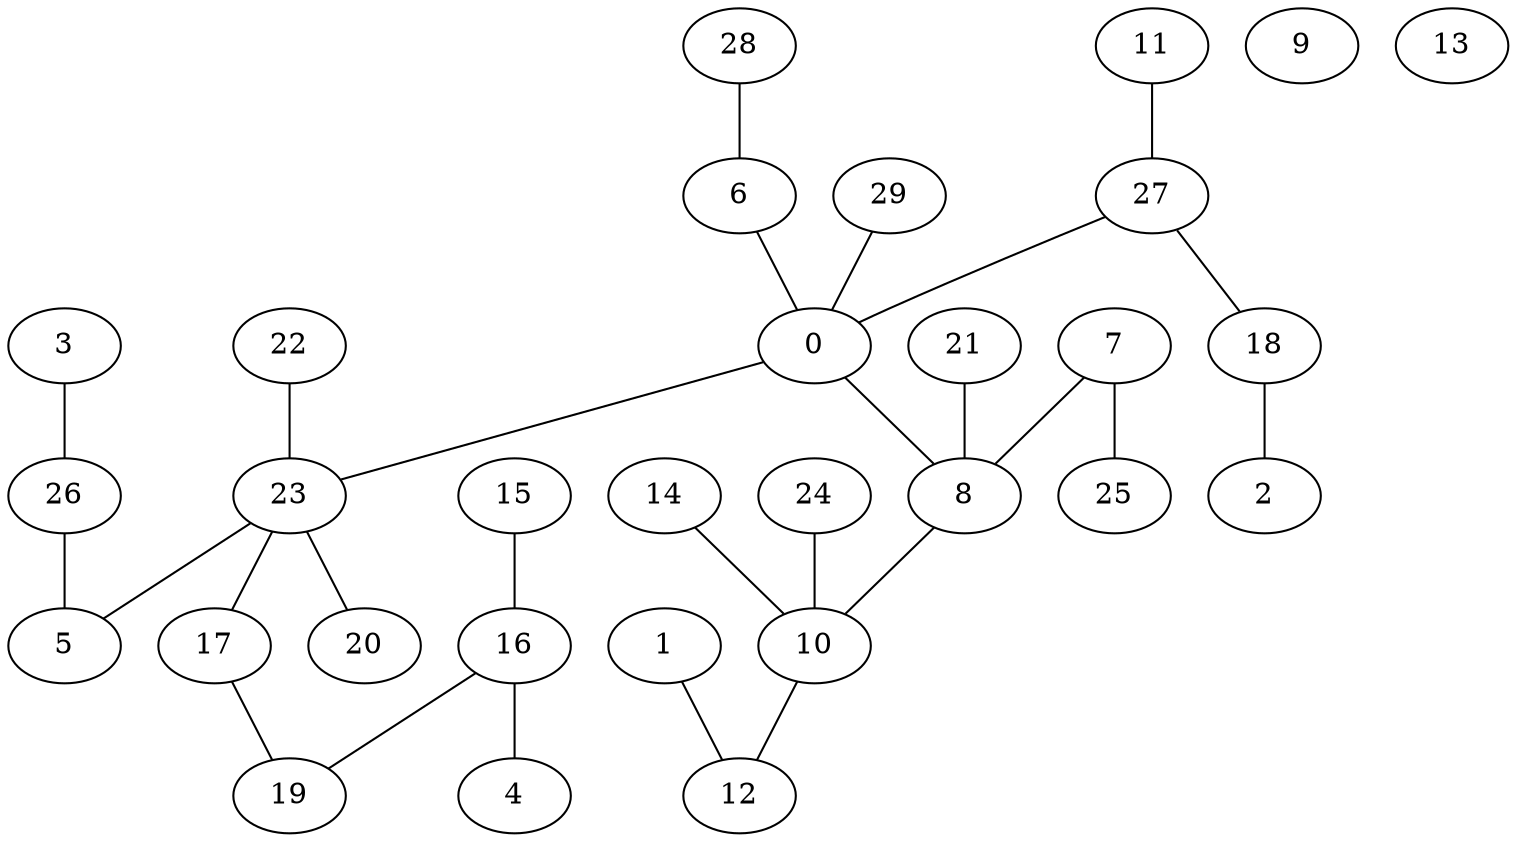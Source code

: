 graph G {
  22;
  23;
  0;
  5;
  6;
  8;
  7;
  10;
  12;
  1;
  14;
  17;
  19;
  16;
  4;
  15;
  20;
  21;
  24;
  25;
  26;
  3;
  27;
  11;
  18;
  2;
  28;
  29;
  9;
  13;
   22 -- 23;
   0 -- 23;
   23 -- 5;
   6 -- 0;
   0 -- 8;
   7 -- 8;
   8 -- 10;
   10 -- 12;
   1 -- 12;
   14 -- 10;
   23 -- 17;
   17 -- 19;
   16 -- 19;
   16 -- 4;
   15 -- 16;
   23 -- 20;
   21 -- 8;
   24 -- 10;
   7 -- 25;
   26 -- 5;
   3 -- 26;
   27 -- 0;
   11 -- 27;
   27 -- 18;
   18 -- 2;
   28 -- 6;
   29 -- 0;
}
